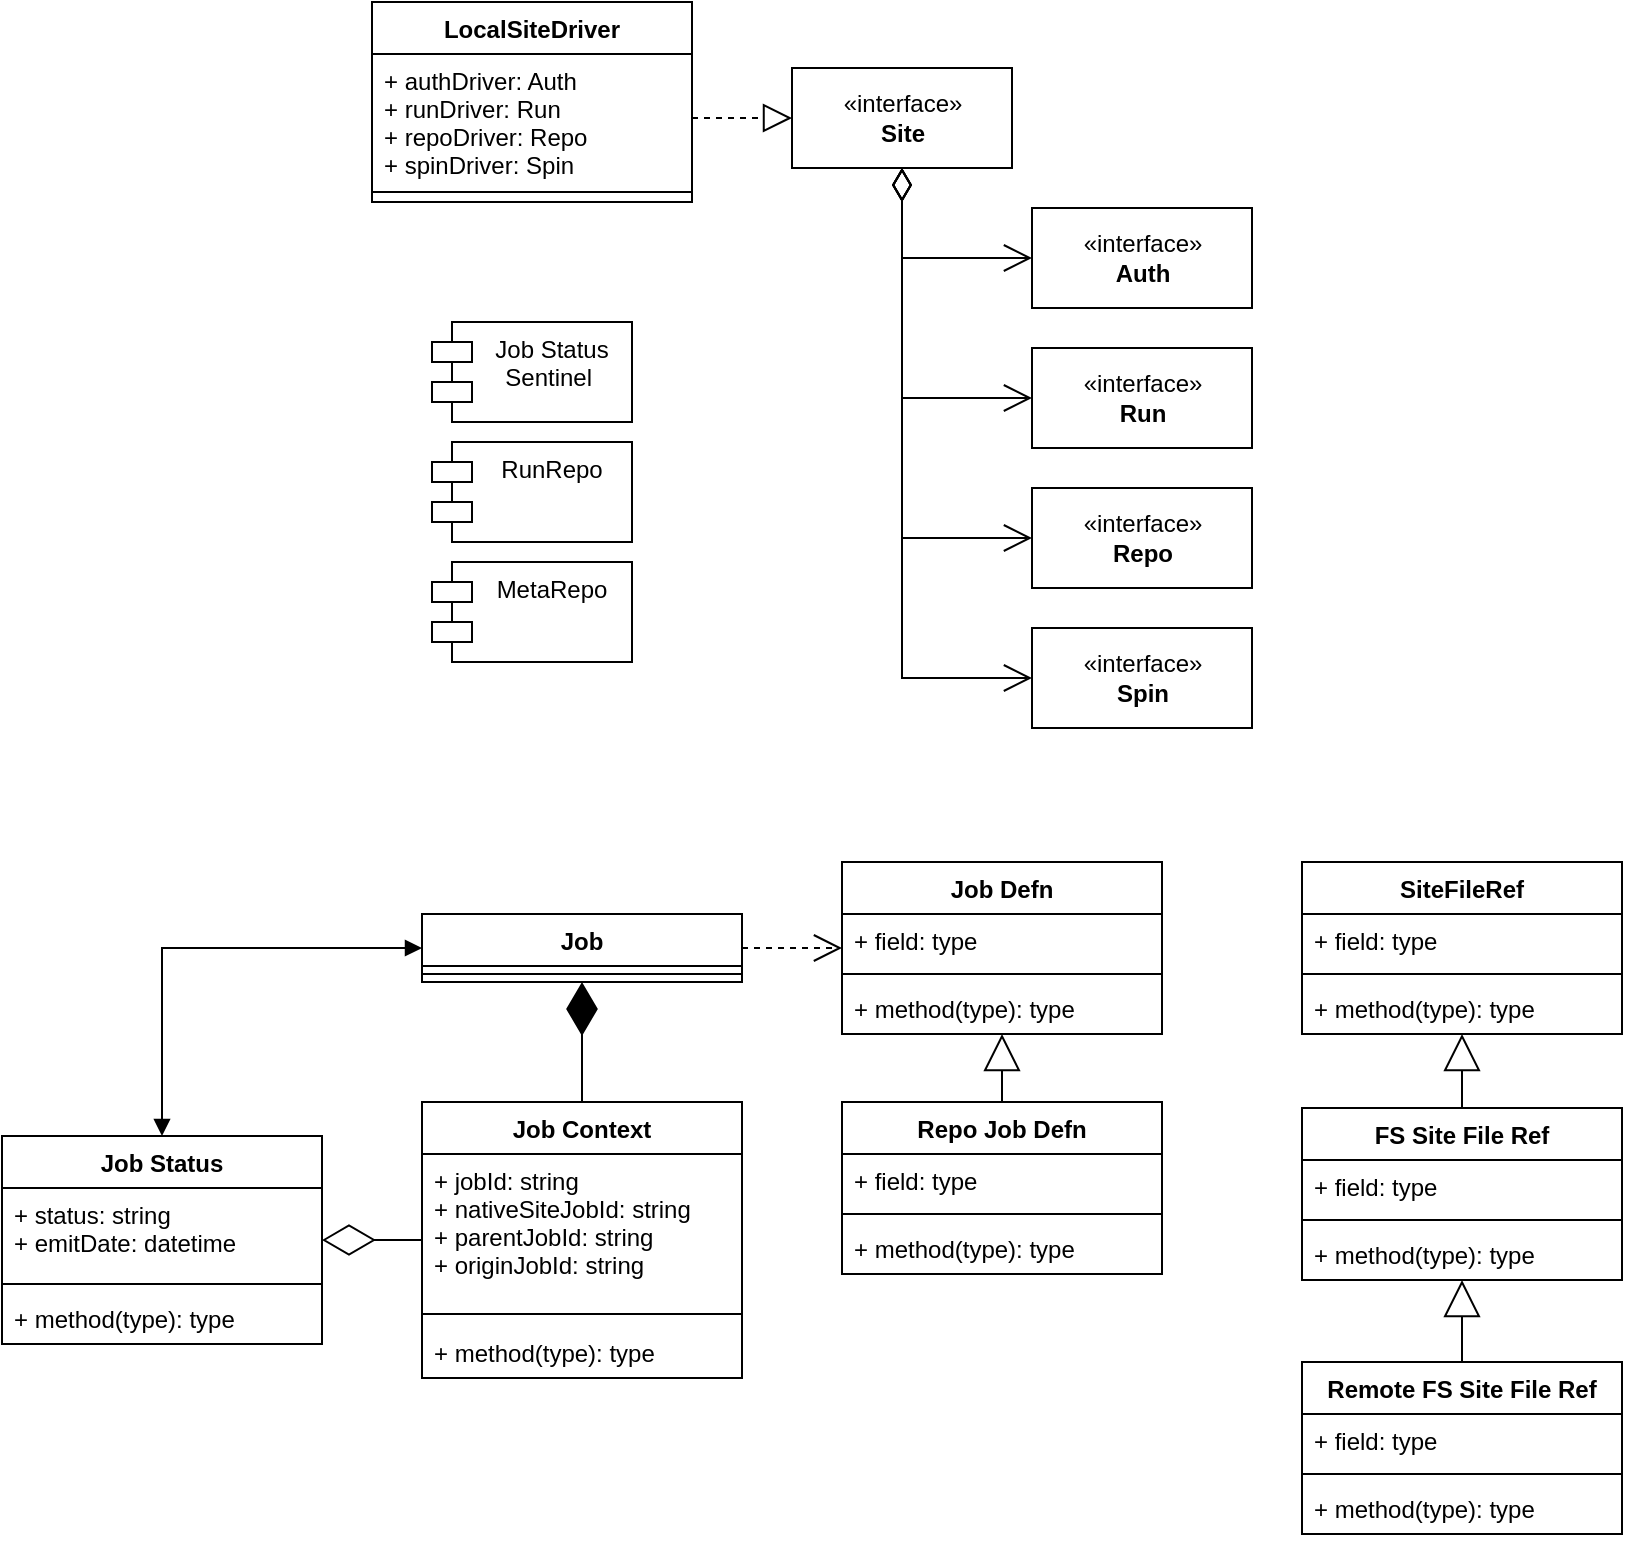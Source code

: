 <mxfile version="20.3.0" type="device"><diagram name="Page-1" id="c4acf3e9-155e-7222-9cf6-157b1a14988f"><mxGraphModel dx="1346" dy="-97" grid="1" gridSize="10" guides="1" tooltips="1" connect="1" arrows="1" fold="1" page="1" pageScale="1" pageWidth="850" pageHeight="1100" background="none" math="0" shadow="0"><root><mxCell id="0"/><mxCell id="1" parent="0"/><mxCell id="NJKGsGA8VW1n1Pti0pcr-1" value="«interface»&lt;br&gt;&lt;b&gt;Site&lt;/b&gt;" style="html=1;" vertex="1" parent="1"><mxGeometry x="415" y="1373" width="110" height="50" as="geometry"/></mxCell><mxCell id="NJKGsGA8VW1n1Pti0pcr-2" value="«interface»&lt;br&gt;&lt;b&gt;Auth&lt;/b&gt;" style="html=1;" vertex="1" parent="1"><mxGeometry x="535" y="1443" width="110" height="50" as="geometry"/></mxCell><mxCell id="NJKGsGA8VW1n1Pti0pcr-5" value="«interface»&lt;br&gt;&lt;b&gt;Run&lt;/b&gt;" style="html=1;" vertex="1" parent="1"><mxGeometry x="535" y="1513" width="110" height="50" as="geometry"/></mxCell><mxCell id="NJKGsGA8VW1n1Pti0pcr-6" value="«interface»&lt;br&gt;&lt;b&gt;Repo&lt;/b&gt;" style="html=1;" vertex="1" parent="1"><mxGeometry x="535" y="1583" width="110" height="50" as="geometry"/></mxCell><mxCell id="NJKGsGA8VW1n1Pti0pcr-7" value="«interface»&lt;br&gt;&lt;b&gt;Spin&lt;/b&gt;" style="html=1;" vertex="1" parent="1"><mxGeometry x="535" y="1653" width="110" height="50" as="geometry"/></mxCell><mxCell id="NJKGsGA8VW1n1Pti0pcr-9" value="LocalSiteDriver" style="swimlane;fontStyle=1;align=center;verticalAlign=top;childLayout=stackLayout;horizontal=1;startSize=26;horizontalStack=0;resizeParent=1;resizeParentMax=0;resizeLast=0;collapsible=1;marginBottom=0;" vertex="1" parent="1"><mxGeometry x="205" y="1340" width="160" height="100" as="geometry"/></mxCell><mxCell id="NJKGsGA8VW1n1Pti0pcr-10" value="+ authDriver: Auth&#10;+ runDriver: Run&#10;+ repoDriver: Repo&#10;+ spinDriver: Spin&#10;" style="text;strokeColor=none;fillColor=none;align=left;verticalAlign=top;spacingLeft=4;spacingRight=4;overflow=hidden;rotatable=0;points=[[0,0.5],[1,0.5]];portConstraint=eastwest;" vertex="1" parent="NJKGsGA8VW1n1Pti0pcr-9"><mxGeometry y="26" width="160" height="64" as="geometry"/></mxCell><mxCell id="NJKGsGA8VW1n1Pti0pcr-11" value="" style="line;strokeWidth=1;fillColor=none;align=left;verticalAlign=middle;spacingTop=-1;spacingLeft=3;spacingRight=3;rotatable=0;labelPosition=right;points=[];portConstraint=eastwest;strokeColor=inherit;" vertex="1" parent="NJKGsGA8VW1n1Pti0pcr-9"><mxGeometry y="90" width="160" height="10" as="geometry"/></mxCell><mxCell id="NJKGsGA8VW1n1Pti0pcr-13" value="Job Status&#10;Sentinel " style="shape=module;align=left;spacingLeft=20;align=center;verticalAlign=top;" vertex="1" parent="1"><mxGeometry x="235" y="1500" width="100" height="50" as="geometry"/></mxCell><mxCell id="NJKGsGA8VW1n1Pti0pcr-14" value="RunRepo" style="shape=module;align=left;spacingLeft=20;align=center;verticalAlign=top;" vertex="1" parent="1"><mxGeometry x="235" y="1560" width="100" height="50" as="geometry"/></mxCell><mxCell id="NJKGsGA8VW1n1Pti0pcr-15" value="MetaRepo" style="shape=module;align=left;spacingLeft=20;align=center;verticalAlign=top;" vertex="1" parent="1"><mxGeometry x="235" y="1620" width="100" height="50" as="geometry"/></mxCell><mxCell id="NJKGsGA8VW1n1Pti0pcr-16" value="Job Context" style="swimlane;fontStyle=1;align=center;verticalAlign=top;childLayout=stackLayout;horizontal=1;startSize=26;horizontalStack=0;resizeParent=1;resizeParentMax=0;resizeLast=0;collapsible=1;marginBottom=0;" vertex="1" parent="1"><mxGeometry x="230" y="1890" width="160" height="138" as="geometry"/></mxCell><mxCell id="NJKGsGA8VW1n1Pti0pcr-17" value="+ jobId: string&#10;+ nativeSiteJobId: string &#10;+ parentJobId: string&#10;+ originJobId: string" style="text;strokeColor=none;fillColor=none;align=left;verticalAlign=top;spacingLeft=4;spacingRight=4;overflow=hidden;rotatable=0;points=[[0,0.5],[1,0.5]];portConstraint=eastwest;" vertex="1" parent="NJKGsGA8VW1n1Pti0pcr-16"><mxGeometry y="26" width="160" height="74" as="geometry"/></mxCell><mxCell id="NJKGsGA8VW1n1Pti0pcr-18" value="" style="line;strokeWidth=1;fillColor=none;align=left;verticalAlign=middle;spacingTop=-1;spacingLeft=3;spacingRight=3;rotatable=0;labelPosition=right;points=[];portConstraint=eastwest;strokeColor=inherit;" vertex="1" parent="NJKGsGA8VW1n1Pti0pcr-16"><mxGeometry y="100" width="160" height="12" as="geometry"/></mxCell><mxCell id="NJKGsGA8VW1n1Pti0pcr-19" value="+ method(type): type" style="text;strokeColor=none;fillColor=none;align=left;verticalAlign=top;spacingLeft=4;spacingRight=4;overflow=hidden;rotatable=0;points=[[0,0.5],[1,0.5]];portConstraint=eastwest;" vertex="1" parent="NJKGsGA8VW1n1Pti0pcr-16"><mxGeometry y="112" width="160" height="26" as="geometry"/></mxCell><mxCell id="NJKGsGA8VW1n1Pti0pcr-20" value="Job Status" style="swimlane;fontStyle=1;align=center;verticalAlign=top;childLayout=stackLayout;horizontal=1;startSize=26;horizontalStack=0;resizeParent=1;resizeParentMax=0;resizeLast=0;collapsible=1;marginBottom=0;" vertex="1" parent="1"><mxGeometry x="20" y="1907" width="160" height="104" as="geometry"/></mxCell><mxCell id="NJKGsGA8VW1n1Pti0pcr-21" value="+ status: string&#10;+ emitDate: datetime" style="text;strokeColor=none;fillColor=none;align=left;verticalAlign=top;spacingLeft=4;spacingRight=4;overflow=hidden;rotatable=0;points=[[0,0.5],[1,0.5]];portConstraint=eastwest;" vertex="1" parent="NJKGsGA8VW1n1Pti0pcr-20"><mxGeometry y="26" width="160" height="44" as="geometry"/></mxCell><mxCell id="NJKGsGA8VW1n1Pti0pcr-22" value="" style="line;strokeWidth=1;fillColor=none;align=left;verticalAlign=middle;spacingTop=-1;spacingLeft=3;spacingRight=3;rotatable=0;labelPosition=right;points=[];portConstraint=eastwest;strokeColor=inherit;" vertex="1" parent="NJKGsGA8VW1n1Pti0pcr-20"><mxGeometry y="70" width="160" height="8" as="geometry"/></mxCell><mxCell id="NJKGsGA8VW1n1Pti0pcr-23" value="+ method(type): type" style="text;strokeColor=none;fillColor=none;align=left;verticalAlign=top;spacingLeft=4;spacingRight=4;overflow=hidden;rotatable=0;points=[[0,0.5],[1,0.5]];portConstraint=eastwest;" vertex="1" parent="NJKGsGA8VW1n1Pti0pcr-20"><mxGeometry y="78" width="160" height="26" as="geometry"/></mxCell><mxCell id="NJKGsGA8VW1n1Pti0pcr-24" value="Job" style="swimlane;fontStyle=1;align=center;verticalAlign=top;childLayout=stackLayout;horizontal=1;startSize=26;horizontalStack=0;resizeParent=1;resizeParentMax=0;resizeLast=0;collapsible=1;marginBottom=0;" vertex="1" parent="1"><mxGeometry x="230" y="1796" width="160" height="34" as="geometry"/></mxCell><mxCell id="NJKGsGA8VW1n1Pti0pcr-26" value="" style="line;strokeWidth=1;fillColor=none;align=left;verticalAlign=middle;spacingTop=-1;spacingLeft=3;spacingRight=3;rotatable=0;labelPosition=right;points=[];portConstraint=eastwest;strokeColor=inherit;" vertex="1" parent="NJKGsGA8VW1n1Pti0pcr-24"><mxGeometry y="26" width="160" height="8" as="geometry"/></mxCell><mxCell id="NJKGsGA8VW1n1Pti0pcr-28" value="Job Defn" style="swimlane;fontStyle=1;align=center;verticalAlign=top;childLayout=stackLayout;horizontal=1;startSize=26;horizontalStack=0;resizeParent=1;resizeParentMax=0;resizeLast=0;collapsible=1;marginBottom=0;" vertex="1" parent="1"><mxGeometry x="440" y="1770" width="160" height="86" as="geometry"/></mxCell><mxCell id="NJKGsGA8VW1n1Pti0pcr-29" value="+ field: type" style="text;strokeColor=none;fillColor=none;align=left;verticalAlign=top;spacingLeft=4;spacingRight=4;overflow=hidden;rotatable=0;points=[[0,0.5],[1,0.5]];portConstraint=eastwest;" vertex="1" parent="NJKGsGA8VW1n1Pti0pcr-28"><mxGeometry y="26" width="160" height="26" as="geometry"/></mxCell><mxCell id="NJKGsGA8VW1n1Pti0pcr-30" value="" style="line;strokeWidth=1;fillColor=none;align=left;verticalAlign=middle;spacingTop=-1;spacingLeft=3;spacingRight=3;rotatable=0;labelPosition=right;points=[];portConstraint=eastwest;strokeColor=inherit;" vertex="1" parent="NJKGsGA8VW1n1Pti0pcr-28"><mxGeometry y="52" width="160" height="8" as="geometry"/></mxCell><mxCell id="NJKGsGA8VW1n1Pti0pcr-31" value="+ method(type): type" style="text;strokeColor=none;fillColor=none;align=left;verticalAlign=top;spacingLeft=4;spacingRight=4;overflow=hidden;rotatable=0;points=[[0,0.5],[1,0.5]];portConstraint=eastwest;" vertex="1" parent="NJKGsGA8VW1n1Pti0pcr-28"><mxGeometry y="60" width="160" height="26" as="geometry"/></mxCell><mxCell id="NJKGsGA8VW1n1Pti0pcr-32" value="Repo Job Defn" style="swimlane;fontStyle=1;align=center;verticalAlign=top;childLayout=stackLayout;horizontal=1;startSize=26;horizontalStack=0;resizeParent=1;resizeParentMax=0;resizeLast=0;collapsible=1;marginBottom=0;" vertex="1" parent="1"><mxGeometry x="440" y="1890" width="160" height="86" as="geometry"/></mxCell><mxCell id="NJKGsGA8VW1n1Pti0pcr-33" value="+ field: type" style="text;strokeColor=none;fillColor=none;align=left;verticalAlign=top;spacingLeft=4;spacingRight=4;overflow=hidden;rotatable=0;points=[[0,0.5],[1,0.5]];portConstraint=eastwest;" vertex="1" parent="NJKGsGA8VW1n1Pti0pcr-32"><mxGeometry y="26" width="160" height="26" as="geometry"/></mxCell><mxCell id="NJKGsGA8VW1n1Pti0pcr-34" value="" style="line;strokeWidth=1;fillColor=none;align=left;verticalAlign=middle;spacingTop=-1;spacingLeft=3;spacingRight=3;rotatable=0;labelPosition=right;points=[];portConstraint=eastwest;strokeColor=inherit;" vertex="1" parent="NJKGsGA8VW1n1Pti0pcr-32"><mxGeometry y="52" width="160" height="8" as="geometry"/></mxCell><mxCell id="NJKGsGA8VW1n1Pti0pcr-35" value="+ method(type): type" style="text;strokeColor=none;fillColor=none;align=left;verticalAlign=top;spacingLeft=4;spacingRight=4;overflow=hidden;rotatable=0;points=[[0,0.5],[1,0.5]];portConstraint=eastwest;" vertex="1" parent="NJKGsGA8VW1n1Pti0pcr-32"><mxGeometry y="60" width="160" height="26" as="geometry"/></mxCell><mxCell id="NJKGsGA8VW1n1Pti0pcr-36" value="SiteFileRef" style="swimlane;fontStyle=1;align=center;verticalAlign=top;childLayout=stackLayout;horizontal=1;startSize=26;horizontalStack=0;resizeParent=1;resizeParentMax=0;resizeLast=0;collapsible=1;marginBottom=0;" vertex="1" parent="1"><mxGeometry x="670" y="1770" width="160" height="86" as="geometry"/></mxCell><mxCell id="NJKGsGA8VW1n1Pti0pcr-37" value="+ field: type" style="text;strokeColor=none;fillColor=none;align=left;verticalAlign=top;spacingLeft=4;spacingRight=4;overflow=hidden;rotatable=0;points=[[0,0.5],[1,0.5]];portConstraint=eastwest;" vertex="1" parent="NJKGsGA8VW1n1Pti0pcr-36"><mxGeometry y="26" width="160" height="26" as="geometry"/></mxCell><mxCell id="NJKGsGA8VW1n1Pti0pcr-38" value="" style="line;strokeWidth=1;fillColor=none;align=left;verticalAlign=middle;spacingTop=-1;spacingLeft=3;spacingRight=3;rotatable=0;labelPosition=right;points=[];portConstraint=eastwest;strokeColor=inherit;" vertex="1" parent="NJKGsGA8VW1n1Pti0pcr-36"><mxGeometry y="52" width="160" height="8" as="geometry"/></mxCell><mxCell id="NJKGsGA8VW1n1Pti0pcr-39" value="+ method(type): type" style="text;strokeColor=none;fillColor=none;align=left;verticalAlign=top;spacingLeft=4;spacingRight=4;overflow=hidden;rotatable=0;points=[[0,0.5],[1,0.5]];portConstraint=eastwest;" vertex="1" parent="NJKGsGA8VW1n1Pti0pcr-36"><mxGeometry y="60" width="160" height="26" as="geometry"/></mxCell><mxCell id="NJKGsGA8VW1n1Pti0pcr-40" value="FS Site File Ref" style="swimlane;fontStyle=1;align=center;verticalAlign=top;childLayout=stackLayout;horizontal=1;startSize=26;horizontalStack=0;resizeParent=1;resizeParentMax=0;resizeLast=0;collapsible=1;marginBottom=0;" vertex="1" parent="1"><mxGeometry x="670" y="1893" width="160" height="86" as="geometry"/></mxCell><mxCell id="NJKGsGA8VW1n1Pti0pcr-41" value="+ field: type" style="text;strokeColor=none;fillColor=none;align=left;verticalAlign=top;spacingLeft=4;spacingRight=4;overflow=hidden;rotatable=0;points=[[0,0.5],[1,0.5]];portConstraint=eastwest;" vertex="1" parent="NJKGsGA8VW1n1Pti0pcr-40"><mxGeometry y="26" width="160" height="26" as="geometry"/></mxCell><mxCell id="NJKGsGA8VW1n1Pti0pcr-42" value="" style="line;strokeWidth=1;fillColor=none;align=left;verticalAlign=middle;spacingTop=-1;spacingLeft=3;spacingRight=3;rotatable=0;labelPosition=right;points=[];portConstraint=eastwest;strokeColor=inherit;" vertex="1" parent="NJKGsGA8VW1n1Pti0pcr-40"><mxGeometry y="52" width="160" height="8" as="geometry"/></mxCell><mxCell id="NJKGsGA8VW1n1Pti0pcr-43" value="+ method(type): type" style="text;strokeColor=none;fillColor=none;align=left;verticalAlign=top;spacingLeft=4;spacingRight=4;overflow=hidden;rotatable=0;points=[[0,0.5],[1,0.5]];portConstraint=eastwest;" vertex="1" parent="NJKGsGA8VW1n1Pti0pcr-40"><mxGeometry y="60" width="160" height="26" as="geometry"/></mxCell><mxCell id="NJKGsGA8VW1n1Pti0pcr-44" value="Remote FS Site File Ref" style="swimlane;fontStyle=1;align=center;verticalAlign=top;childLayout=stackLayout;horizontal=1;startSize=26;horizontalStack=0;resizeParent=1;resizeParentMax=0;resizeLast=0;collapsible=1;marginBottom=0;" vertex="1" parent="1"><mxGeometry x="670" y="2020" width="160" height="86" as="geometry"/></mxCell><mxCell id="NJKGsGA8VW1n1Pti0pcr-45" value="+ field: type" style="text;strokeColor=none;fillColor=none;align=left;verticalAlign=top;spacingLeft=4;spacingRight=4;overflow=hidden;rotatable=0;points=[[0,0.5],[1,0.5]];portConstraint=eastwest;" vertex="1" parent="NJKGsGA8VW1n1Pti0pcr-44"><mxGeometry y="26" width="160" height="26" as="geometry"/></mxCell><mxCell id="NJKGsGA8VW1n1Pti0pcr-46" value="" style="line;strokeWidth=1;fillColor=none;align=left;verticalAlign=middle;spacingTop=-1;spacingLeft=3;spacingRight=3;rotatable=0;labelPosition=right;points=[];portConstraint=eastwest;strokeColor=inherit;" vertex="1" parent="NJKGsGA8VW1n1Pti0pcr-44"><mxGeometry y="52" width="160" height="8" as="geometry"/></mxCell><mxCell id="NJKGsGA8VW1n1Pti0pcr-47" value="+ method(type): type" style="text;strokeColor=none;fillColor=none;align=left;verticalAlign=top;spacingLeft=4;spacingRight=4;overflow=hidden;rotatable=0;points=[[0,0.5],[1,0.5]];portConstraint=eastwest;" vertex="1" parent="NJKGsGA8VW1n1Pti0pcr-44"><mxGeometry y="60" width="160" height="26" as="geometry"/></mxCell><mxCell id="NJKGsGA8VW1n1Pti0pcr-48" value="" style="endArrow=open;html=1;endSize=12;startArrow=diamondThin;startSize=14;startFill=0;edgeStyle=orthogonalEdgeStyle;align=left;verticalAlign=bottom;rounded=0;exitX=0.5;exitY=1;exitDx=0;exitDy=0;entryX=0;entryY=0.5;entryDx=0;entryDy=0;" edge="1" parent="1" source="NJKGsGA8VW1n1Pti0pcr-1" target="NJKGsGA8VW1n1Pti0pcr-2"><mxGeometry x="-1" y="3" relative="1" as="geometry"><mxPoint x="505" y="1803" as="sourcePoint"/><mxPoint x="665" y="1803" as="targetPoint"/></mxGeometry></mxCell><mxCell id="NJKGsGA8VW1n1Pti0pcr-49" value="" style="endArrow=open;html=1;endSize=12;startArrow=diamondThin;startSize=14;startFill=0;edgeStyle=orthogonalEdgeStyle;align=left;verticalAlign=bottom;rounded=0;exitX=0.5;exitY=1;exitDx=0;exitDy=0;entryX=0;entryY=0.5;entryDx=0;entryDy=0;" edge="1" parent="1" source="NJKGsGA8VW1n1Pti0pcr-1" target="NJKGsGA8VW1n1Pti0pcr-5"><mxGeometry x="-1" y="3" relative="1" as="geometry"><mxPoint x="480" y="1433" as="sourcePoint"/><mxPoint x="545" y="1478" as="targetPoint"/></mxGeometry></mxCell><mxCell id="NJKGsGA8VW1n1Pti0pcr-50" value="" style="endArrow=open;html=1;endSize=12;startArrow=diamondThin;startSize=14;startFill=0;edgeStyle=orthogonalEdgeStyle;align=left;verticalAlign=bottom;rounded=0;exitX=0.5;exitY=1;exitDx=0;exitDy=0;entryX=0;entryY=0.5;entryDx=0;entryDy=0;" edge="1" parent="1" source="NJKGsGA8VW1n1Pti0pcr-1" target="NJKGsGA8VW1n1Pti0pcr-6"><mxGeometry x="-1" y="3" relative="1" as="geometry"><mxPoint x="480" y="1433" as="sourcePoint"/><mxPoint x="545" y="1548" as="targetPoint"/></mxGeometry></mxCell><mxCell id="NJKGsGA8VW1n1Pti0pcr-51" value="" style="endArrow=open;html=1;endSize=12;startArrow=diamondThin;startSize=14;startFill=0;edgeStyle=orthogonalEdgeStyle;align=left;verticalAlign=bottom;rounded=0;entryX=0;entryY=0.5;entryDx=0;entryDy=0;exitX=0.5;exitY=1;exitDx=0;exitDy=0;" edge="1" parent="1" source="NJKGsGA8VW1n1Pti0pcr-1" target="NJKGsGA8VW1n1Pti0pcr-7"><mxGeometry x="-1" y="3" relative="1" as="geometry"><mxPoint x="475" y="1423" as="sourcePoint"/><mxPoint x="545" y="1618" as="targetPoint"/></mxGeometry></mxCell><mxCell id="NJKGsGA8VW1n1Pti0pcr-52" value="" style="endArrow=block;dashed=1;endFill=0;endSize=12;html=1;rounded=0;entryX=0;entryY=0.5;entryDx=0;entryDy=0;" edge="1" parent="1" source="NJKGsGA8VW1n1Pti0pcr-10" target="NJKGsGA8VW1n1Pti0pcr-1"><mxGeometry width="160" relative="1" as="geometry"><mxPoint x="285" y="1723" as="sourcePoint"/><mxPoint x="445" y="1723" as="targetPoint"/></mxGeometry></mxCell><mxCell id="NJKGsGA8VW1n1Pti0pcr-53" value="" style="endArrow=block;endSize=16;endFill=0;html=1;rounded=0;" edge="1" parent="1" source="NJKGsGA8VW1n1Pti0pcr-32" target="NJKGsGA8VW1n1Pti0pcr-28"><mxGeometry width="160" relative="1" as="geometry"><mxPoint x="500" y="2040" as="sourcePoint"/><mxPoint x="660" y="2040" as="targetPoint"/></mxGeometry></mxCell><mxCell id="NJKGsGA8VW1n1Pti0pcr-54" value="" style="endArrow=open;endSize=12;dashed=1;html=1;rounded=0;" edge="1" parent="1" source="NJKGsGA8VW1n1Pti0pcr-24" target="NJKGsGA8VW1n1Pti0pcr-28"><mxGeometry width="160" relative="1" as="geometry"><mxPoint x="370" y="1780" as="sourcePoint"/><mxPoint x="530" y="1780" as="targetPoint"/></mxGeometry></mxCell><mxCell id="NJKGsGA8VW1n1Pti0pcr-56" value="" style="endArrow=diamondThin;endFill=1;endSize=24;html=1;rounded=0;entryX=0.5;entryY=1;entryDx=0;entryDy=0;exitX=0.5;exitY=0;exitDx=0;exitDy=0;" edge="1" parent="1" source="NJKGsGA8VW1n1Pti0pcr-16" target="NJKGsGA8VW1n1Pti0pcr-24"><mxGeometry width="160" relative="1" as="geometry"><mxPoint x="70" y="2050" as="sourcePoint"/><mxPoint x="230" y="2050" as="targetPoint"/></mxGeometry></mxCell><mxCell id="NJKGsGA8VW1n1Pti0pcr-57" value="" style="endArrow=diamondThin;endFill=0;endSize=24;html=1;rounded=0;" edge="1" parent="1" source="NJKGsGA8VW1n1Pti0pcr-16" target="NJKGsGA8VW1n1Pti0pcr-20"><mxGeometry width="160" relative="1" as="geometry"><mxPoint x="200" y="2080" as="sourcePoint"/><mxPoint x="360" y="2080" as="targetPoint"/></mxGeometry></mxCell><mxCell id="NJKGsGA8VW1n1Pti0pcr-58" value="" style="endArrow=block;startArrow=block;endFill=1;startFill=1;html=1;rounded=0;" edge="1" parent="1" source="NJKGsGA8VW1n1Pti0pcr-20" target="NJKGsGA8VW1n1Pti0pcr-24"><mxGeometry width="160" relative="1" as="geometry"><mxPoint x="-10" y="1800" as="sourcePoint"/><mxPoint x="150" y="1800" as="targetPoint"/><Array as="points"><mxPoint x="100" y="1813"/></Array></mxGeometry></mxCell><mxCell id="NJKGsGA8VW1n1Pti0pcr-59" value="" style="endArrow=block;endSize=16;endFill=0;html=1;rounded=0;" edge="1" parent="1" source="NJKGsGA8VW1n1Pti0pcr-40" target="NJKGsGA8VW1n1Pti0pcr-36"><mxGeometry width="160" relative="1" as="geometry"><mxPoint x="770" y="2160" as="sourcePoint"/><mxPoint x="930" y="2160" as="targetPoint"/></mxGeometry></mxCell><mxCell id="NJKGsGA8VW1n1Pti0pcr-60" value="" style="endArrow=block;endSize=16;endFill=0;html=1;rounded=0;" edge="1" parent="1" source="NJKGsGA8VW1n1Pti0pcr-44" target="NJKGsGA8VW1n1Pti0pcr-40"><mxGeometry width="160" relative="1" as="geometry"><mxPoint x="780" y="2190" as="sourcePoint"/><mxPoint x="940" y="2190" as="targetPoint"/></mxGeometry></mxCell></root></mxGraphModel></diagram></mxfile>